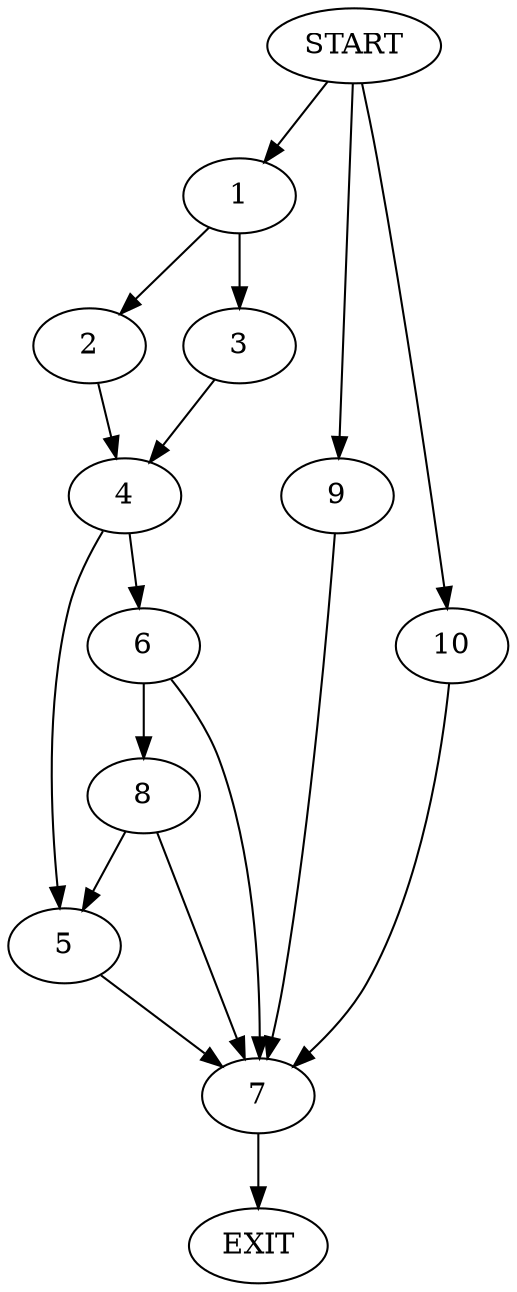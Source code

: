 digraph {
0 [label="START"]
11 [label="EXIT"]
0 -> 1
1 -> 2
1 -> 3
2 -> 4
3 -> 4
4 -> 5
4 -> 6
5 -> 7
6 -> 7
6 -> 8
8 -> 5
8 -> 7
7 -> 11
0 -> 9
9 -> 7
0 -> 10
10 -> 7
}
